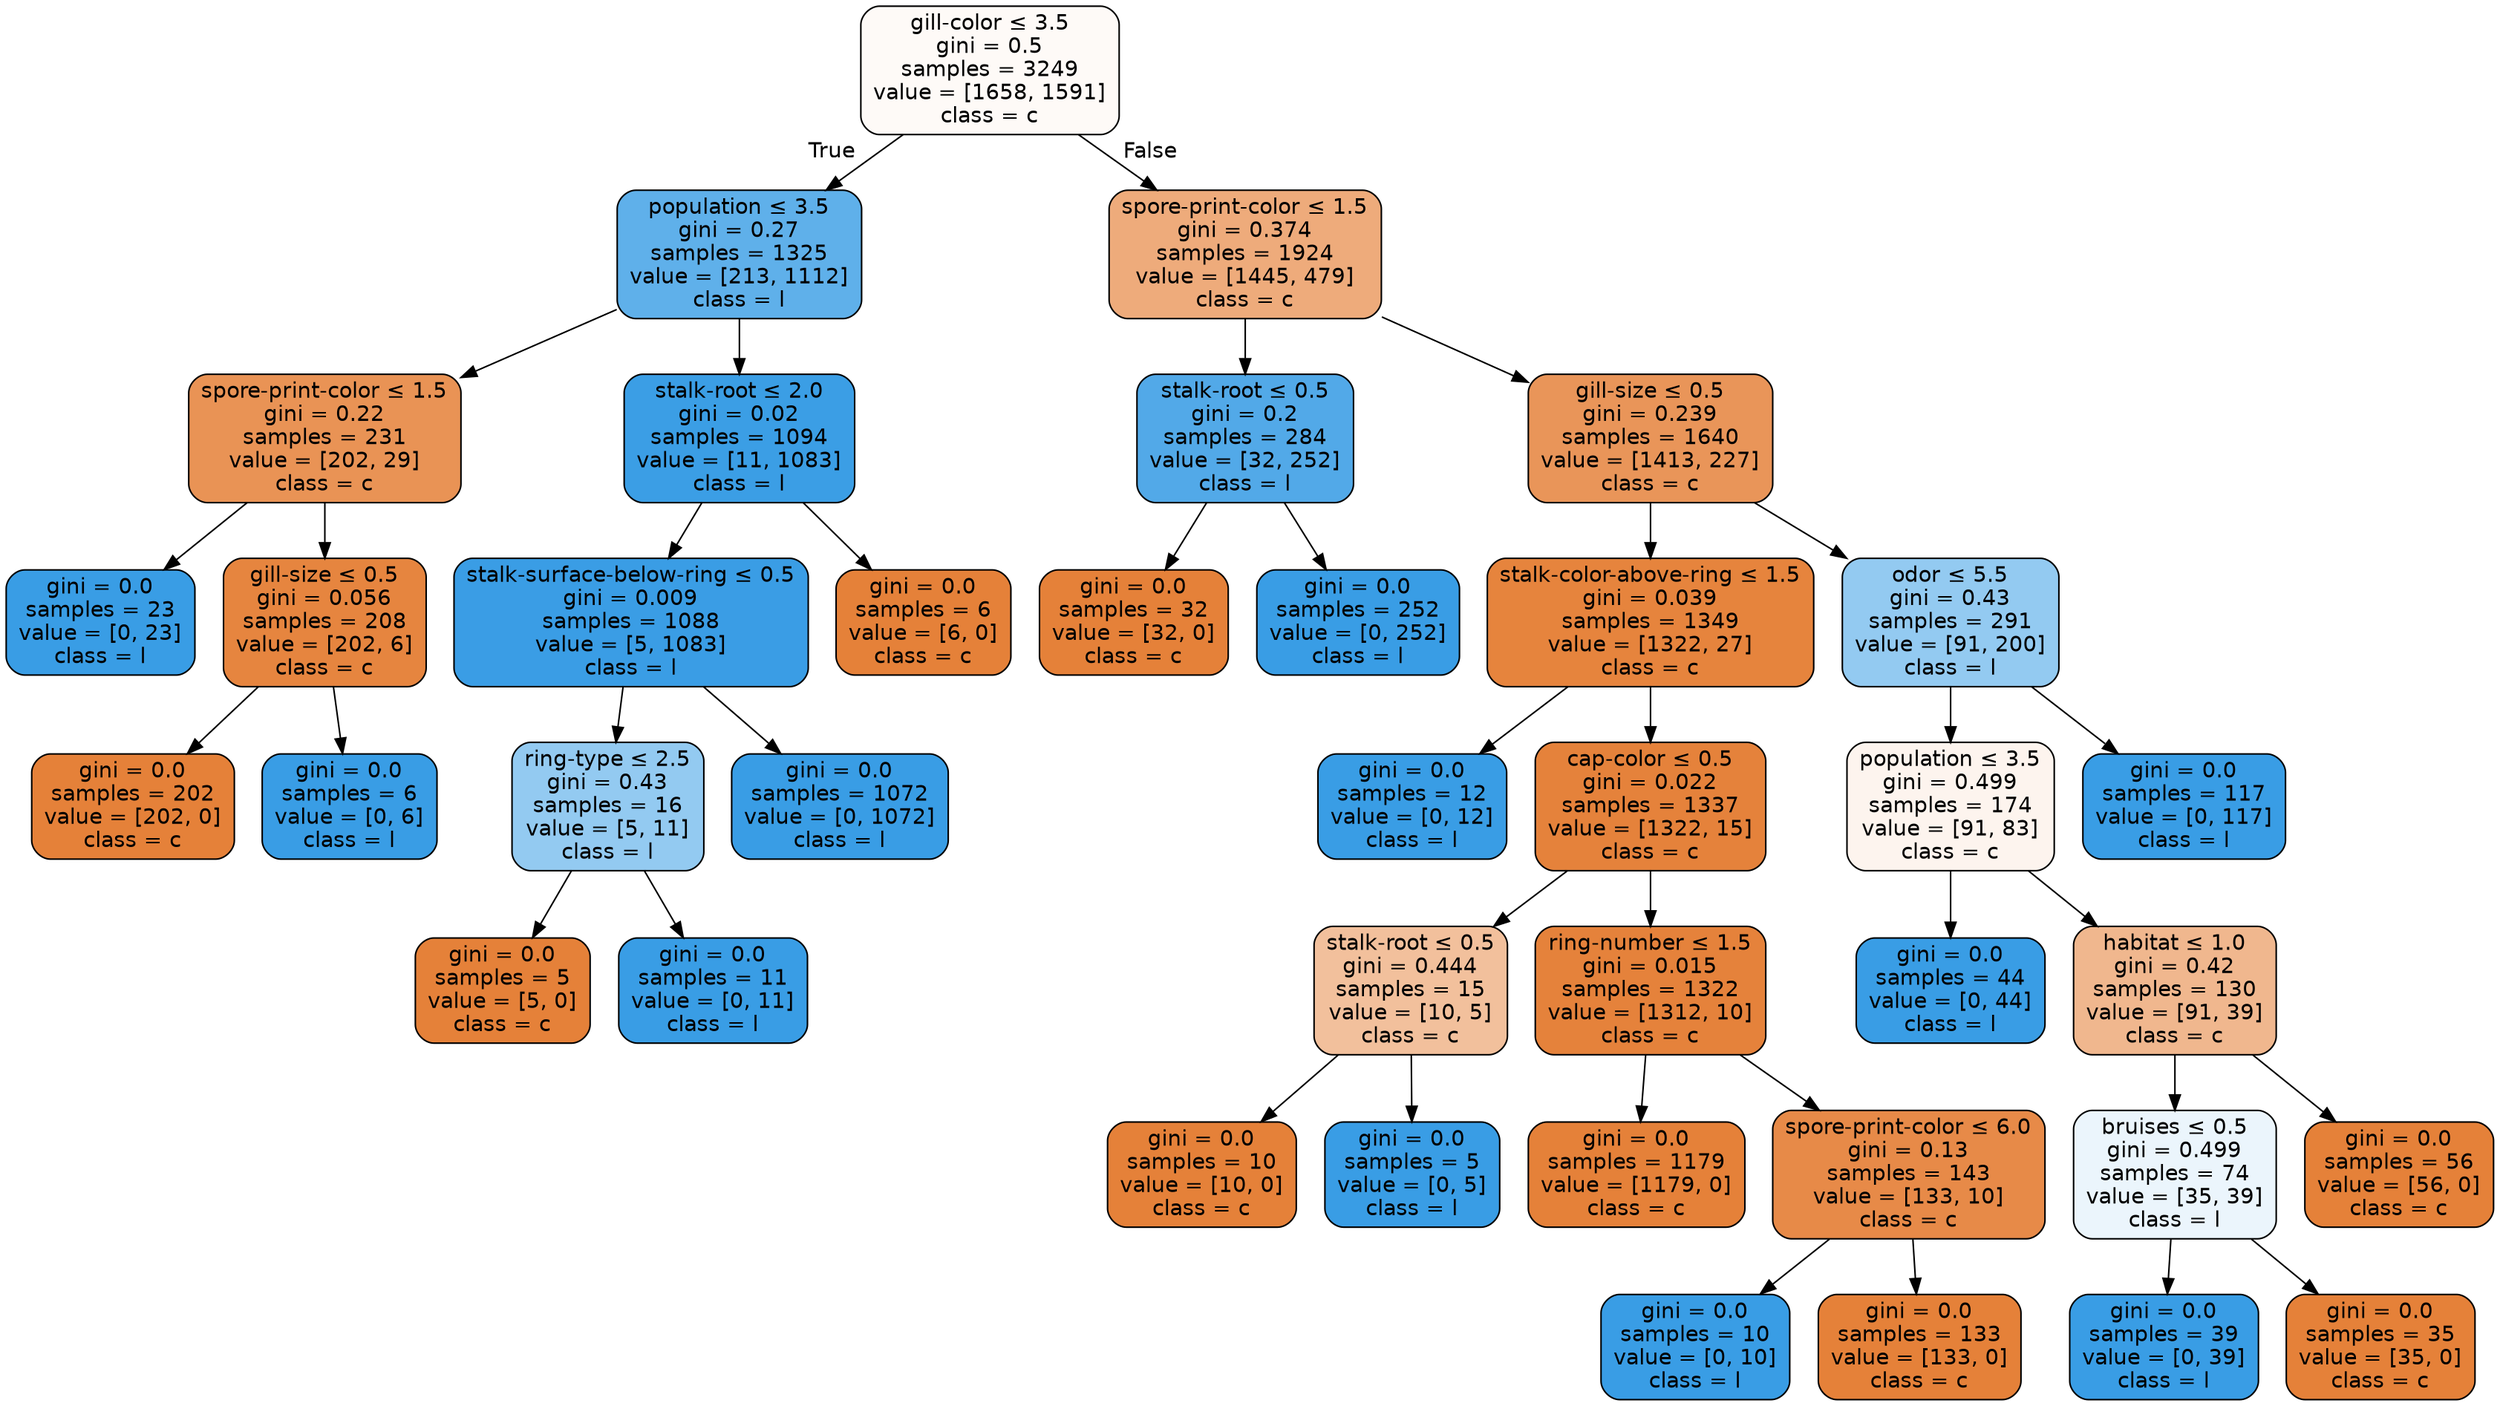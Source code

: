 digraph Tree {
node [shape=box, style="filled, rounded", color="black", fontname=helvetica] ;
edge [fontname=helvetica] ;
0 [label=<gill-color &le; 3.5<br/>gini = 0.5<br/>samples = 3249<br/>value = [1658, 1591]<br/>class = c>, fillcolor="#fefaf7"] ;
1 [label=<population &le; 3.5<br/>gini = 0.27<br/>samples = 1325<br/>value = [213, 1112]<br/>class = l>, fillcolor="#5fb0ea"] ;
0 -> 1 [labeldistance=2.5, labelangle=45, headlabel="True"] ;
2 [label=<spore-print-color &le; 1.5<br/>gini = 0.22<br/>samples = 231<br/>value = [202, 29]<br/>class = c>, fillcolor="#e99355"] ;
1 -> 2 ;
3 [label=<gini = 0.0<br/>samples = 23<br/>value = [0, 23]<br/>class = l>, fillcolor="#399de5"] ;
2 -> 3 ;
4 [label=<gill-size &le; 0.5<br/>gini = 0.056<br/>samples = 208<br/>value = [202, 6]<br/>class = c>, fillcolor="#e6853f"] ;
2 -> 4 ;
5 [label=<gini = 0.0<br/>samples = 202<br/>value = [202, 0]<br/>class = c>, fillcolor="#e58139"] ;
4 -> 5 ;
6 [label=<gini = 0.0<br/>samples = 6<br/>value = [0, 6]<br/>class = l>, fillcolor="#399de5"] ;
4 -> 6 ;
7 [label=<stalk-root &le; 2.0<br/>gini = 0.02<br/>samples = 1094<br/>value = [11, 1083]<br/>class = l>, fillcolor="#3b9ee5"] ;
1 -> 7 ;
8 [label=<stalk-surface-below-ring &le; 0.5<br/>gini = 0.009<br/>samples = 1088<br/>value = [5, 1083]<br/>class = l>, fillcolor="#3a9de5"] ;
7 -> 8 ;
9 [label=<ring-type &le; 2.5<br/>gini = 0.43<br/>samples = 16<br/>value = [5, 11]<br/>class = l>, fillcolor="#93caf1"] ;
8 -> 9 ;
10 [label=<gini = 0.0<br/>samples = 5<br/>value = [5, 0]<br/>class = c>, fillcolor="#e58139"] ;
9 -> 10 ;
11 [label=<gini = 0.0<br/>samples = 11<br/>value = [0, 11]<br/>class = l>, fillcolor="#399de5"] ;
9 -> 11 ;
12 [label=<gini = 0.0<br/>samples = 1072<br/>value = [0, 1072]<br/>class = l>, fillcolor="#399de5"] ;
8 -> 12 ;
13 [label=<gini = 0.0<br/>samples = 6<br/>value = [6, 0]<br/>class = c>, fillcolor="#e58139"] ;
7 -> 13 ;
14 [label=<spore-print-color &le; 1.5<br/>gini = 0.374<br/>samples = 1924<br/>value = [1445, 479]<br/>class = c>, fillcolor="#eeab7b"] ;
0 -> 14 [labeldistance=2.5, labelangle=-45, headlabel="False"] ;
15 [label=<stalk-root &le; 0.5<br/>gini = 0.2<br/>samples = 284<br/>value = [32, 252]<br/>class = l>, fillcolor="#52a9e8"] ;
14 -> 15 ;
16 [label=<gini = 0.0<br/>samples = 32<br/>value = [32, 0]<br/>class = c>, fillcolor="#e58139"] ;
15 -> 16 ;
17 [label=<gini = 0.0<br/>samples = 252<br/>value = [0, 252]<br/>class = l>, fillcolor="#399de5"] ;
15 -> 17 ;
18 [label=<gill-size &le; 0.5<br/>gini = 0.239<br/>samples = 1640<br/>value = [1413, 227]<br/>class = c>, fillcolor="#e99559"] ;
14 -> 18 ;
19 [label=<stalk-color-above-ring &le; 1.5<br/>gini = 0.039<br/>samples = 1349<br/>value = [1322, 27]<br/>class = c>, fillcolor="#e6843d"] ;
18 -> 19 ;
20 [label=<gini = 0.0<br/>samples = 12<br/>value = [0, 12]<br/>class = l>, fillcolor="#399de5"] ;
19 -> 20 ;
21 [label=<cap-color &le; 0.5<br/>gini = 0.022<br/>samples = 1337<br/>value = [1322, 15]<br/>class = c>, fillcolor="#e5823b"] ;
19 -> 21 ;
22 [label=<stalk-root &le; 0.5<br/>gini = 0.444<br/>samples = 15<br/>value = [10, 5]<br/>class = c>, fillcolor="#f2c09c"] ;
21 -> 22 ;
23 [label=<gini = 0.0<br/>samples = 10<br/>value = [10, 0]<br/>class = c>, fillcolor="#e58139"] ;
22 -> 23 ;
24 [label=<gini = 0.0<br/>samples = 5<br/>value = [0, 5]<br/>class = l>, fillcolor="#399de5"] ;
22 -> 24 ;
25 [label=<ring-number &le; 1.5<br/>gini = 0.015<br/>samples = 1322<br/>value = [1312, 10]<br/>class = c>, fillcolor="#e5823b"] ;
21 -> 25 ;
26 [label=<gini = 0.0<br/>samples = 1179<br/>value = [1179, 0]<br/>class = c>, fillcolor="#e58139"] ;
25 -> 26 ;
27 [label=<spore-print-color &le; 6.0<br/>gini = 0.13<br/>samples = 143<br/>value = [133, 10]<br/>class = c>, fillcolor="#e78a48"] ;
25 -> 27 ;
28 [label=<gini = 0.0<br/>samples = 10<br/>value = [0, 10]<br/>class = l>, fillcolor="#399de5"] ;
27 -> 28 ;
29 [label=<gini = 0.0<br/>samples = 133<br/>value = [133, 0]<br/>class = c>, fillcolor="#e58139"] ;
27 -> 29 ;
30 [label=<odor &le; 5.5<br/>gini = 0.43<br/>samples = 291<br/>value = [91, 200]<br/>class = l>, fillcolor="#93caf1"] ;
18 -> 30 ;
31 [label=<population &le; 3.5<br/>gini = 0.499<br/>samples = 174<br/>value = [91, 83]<br/>class = c>, fillcolor="#fdf4ee"] ;
30 -> 31 ;
32 [label=<gini = 0.0<br/>samples = 44<br/>value = [0, 44]<br/>class = l>, fillcolor="#399de5"] ;
31 -> 32 ;
33 [label=<habitat &le; 1.0<br/>gini = 0.42<br/>samples = 130<br/>value = [91, 39]<br/>class = c>, fillcolor="#f0b78e"] ;
31 -> 33 ;
34 [label=<bruises &le; 0.5<br/>gini = 0.499<br/>samples = 74<br/>value = [35, 39]<br/>class = l>, fillcolor="#ebf5fc"] ;
33 -> 34 ;
35 [label=<gini = 0.0<br/>samples = 39<br/>value = [0, 39]<br/>class = l>, fillcolor="#399de5"] ;
34 -> 35 ;
36 [label=<gini = 0.0<br/>samples = 35<br/>value = [35, 0]<br/>class = c>, fillcolor="#e58139"] ;
34 -> 36 ;
37 [label=<gini = 0.0<br/>samples = 56<br/>value = [56, 0]<br/>class = c>, fillcolor="#e58139"] ;
33 -> 37 ;
38 [label=<gini = 0.0<br/>samples = 117<br/>value = [0, 117]<br/>class = l>, fillcolor="#399de5"] ;
30 -> 38 ;
}
